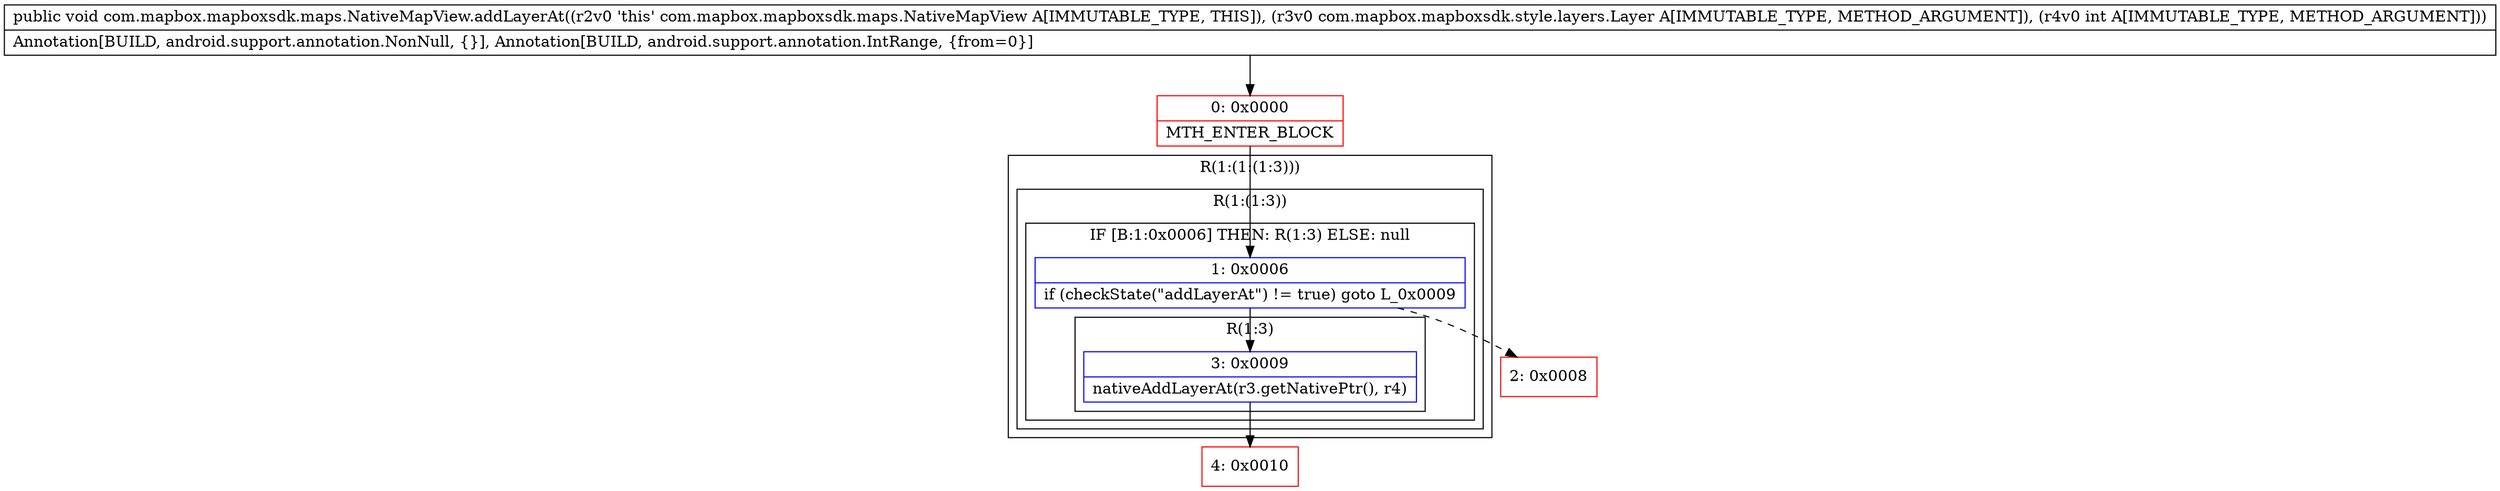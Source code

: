 digraph "CFG forcom.mapbox.mapboxsdk.maps.NativeMapView.addLayerAt(Lcom\/mapbox\/mapboxsdk\/style\/layers\/Layer;I)V" {
subgraph cluster_Region_1202226677 {
label = "R(1:(1:(1:3)))";
node [shape=record,color=blue];
subgraph cluster_Region_279188913 {
label = "R(1:(1:3))";
node [shape=record,color=blue];
subgraph cluster_IfRegion_1922473879 {
label = "IF [B:1:0x0006] THEN: R(1:3) ELSE: null";
node [shape=record,color=blue];
Node_1 [shape=record,label="{1\:\ 0x0006|if (checkState(\"addLayerAt\") != true) goto L_0x0009\l}"];
subgraph cluster_Region_539104868 {
label = "R(1:3)";
node [shape=record,color=blue];
Node_3 [shape=record,label="{3\:\ 0x0009|nativeAddLayerAt(r3.getNativePtr(), r4)\l}"];
}
}
}
}
Node_0 [shape=record,color=red,label="{0\:\ 0x0000|MTH_ENTER_BLOCK\l}"];
Node_2 [shape=record,color=red,label="{2\:\ 0x0008}"];
Node_4 [shape=record,color=red,label="{4\:\ 0x0010}"];
MethodNode[shape=record,label="{public void com.mapbox.mapboxsdk.maps.NativeMapView.addLayerAt((r2v0 'this' com.mapbox.mapboxsdk.maps.NativeMapView A[IMMUTABLE_TYPE, THIS]), (r3v0 com.mapbox.mapboxsdk.style.layers.Layer A[IMMUTABLE_TYPE, METHOD_ARGUMENT]), (r4v0 int A[IMMUTABLE_TYPE, METHOD_ARGUMENT]))  | Annotation[BUILD, android.support.annotation.NonNull, \{\}], Annotation[BUILD, android.support.annotation.IntRange, \{from=0\}]\l}"];
MethodNode -> Node_0;
Node_1 -> Node_2[style=dashed];
Node_1 -> Node_3;
Node_3 -> Node_4;
Node_0 -> Node_1;
}


